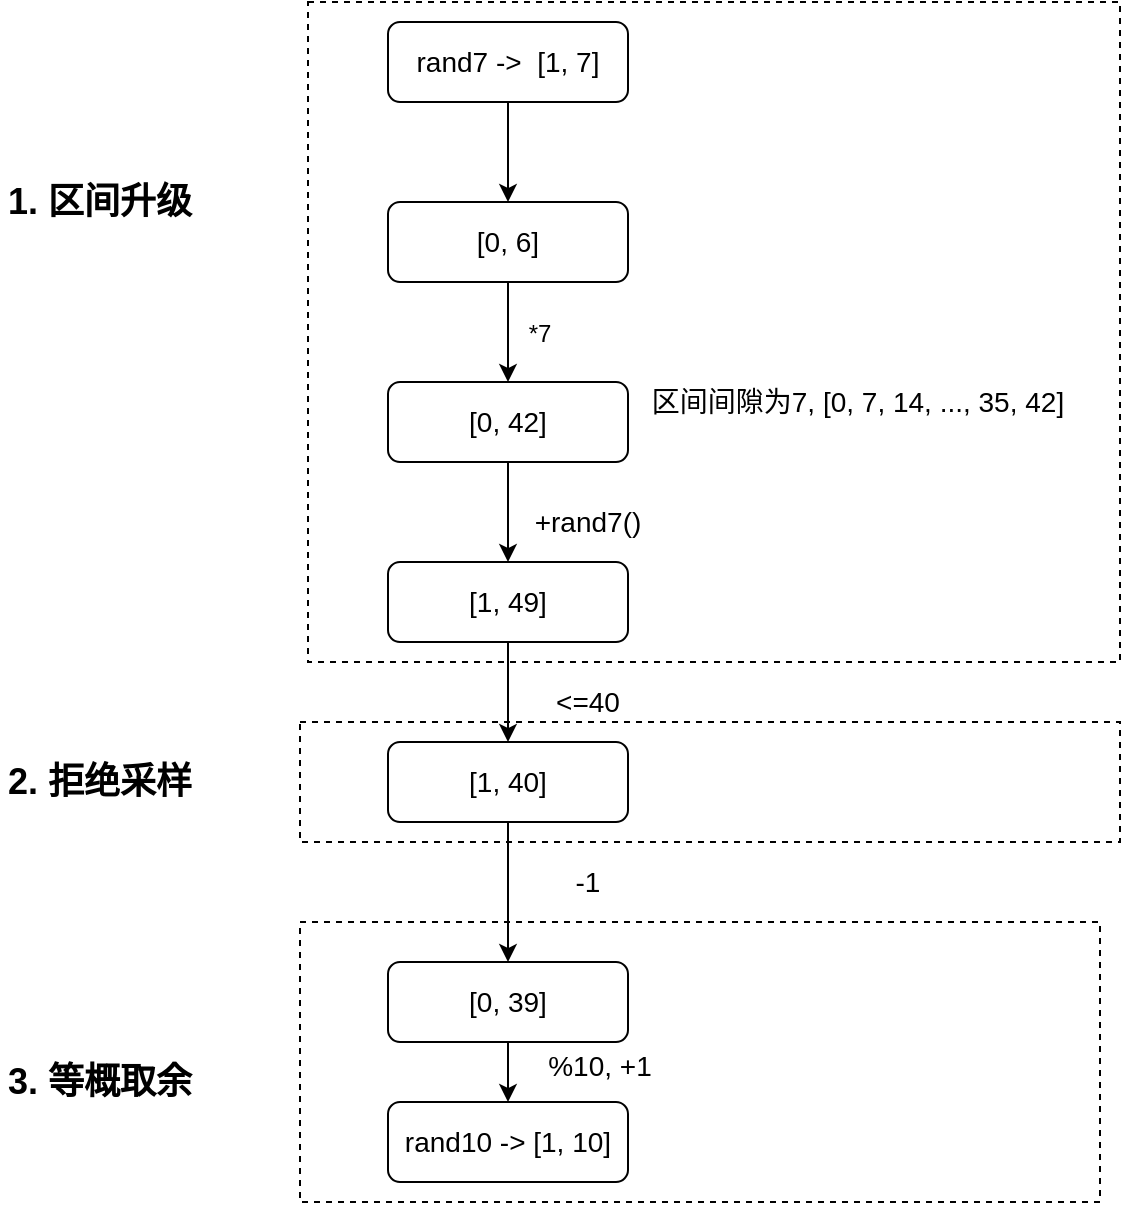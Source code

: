 <mxfile version="13.6.5" type="github">
  <diagram id="C5RBs43oDa-KdzZeNtuy" name="Page-1">
    <mxGraphModel dx="1355" dy="806" grid="1" gridSize="10" guides="1" tooltips="1" connect="1" arrows="1" fold="1" page="1" pageScale="1" pageWidth="827" pageHeight="1169" math="0" shadow="0">
      <root>
        <mxCell id="WIyWlLk6GJQsqaUBKTNV-0" />
        <mxCell id="WIyWlLk6GJQsqaUBKTNV-1" parent="WIyWlLk6GJQsqaUBKTNV-0" />
        <mxCell id="gUsPMfEp7Qb1vzYHjpZl-29" value="" style="rounded=0;whiteSpace=wrap;html=1;dashed=1;" vertex="1" parent="WIyWlLk6GJQsqaUBKTNV-1">
          <mxGeometry x="310" y="520" width="400" height="140" as="geometry" />
        </mxCell>
        <mxCell id="gUsPMfEp7Qb1vzYHjpZl-20" value="" style="rounded=0;whiteSpace=wrap;html=1;dashed=1;" vertex="1" parent="WIyWlLk6GJQsqaUBKTNV-1">
          <mxGeometry x="310" y="420" width="410" height="60" as="geometry" />
        </mxCell>
        <mxCell id="gUsPMfEp7Qb1vzYHjpZl-18" value="" style="rounded=0;whiteSpace=wrap;html=1;dashed=1;" vertex="1" parent="WIyWlLk6GJQsqaUBKTNV-1">
          <mxGeometry x="314" y="60" width="406" height="330" as="geometry" />
        </mxCell>
        <mxCell id="gUsPMfEp7Qb1vzYHjpZl-4" style="edgeStyle=orthogonalEdgeStyle;rounded=0;orthogonalLoop=1;jettySize=auto;html=1;exitX=0.5;exitY=1;exitDx=0;exitDy=0;entryX=0.5;entryY=0;entryDx=0;entryDy=0;" edge="1" parent="WIyWlLk6GJQsqaUBKTNV-1" source="WIyWlLk6GJQsqaUBKTNV-7" target="WIyWlLk6GJQsqaUBKTNV-12">
          <mxGeometry relative="1" as="geometry" />
        </mxCell>
        <mxCell id="WIyWlLk6GJQsqaUBKTNV-7" value="&lt;font style=&quot;font-size: 14px&quot;&gt;rand7 -&amp;gt;&amp;nbsp; [1, 7]&lt;/font&gt;" style="rounded=1;whiteSpace=wrap;html=1;fontSize=12;glass=0;strokeWidth=1;shadow=0;" parent="WIyWlLk6GJQsqaUBKTNV-1" vertex="1">
          <mxGeometry x="354" y="70" width="120" height="40" as="geometry" />
        </mxCell>
        <mxCell id="gUsPMfEp7Qb1vzYHjpZl-6" style="edgeStyle=orthogonalEdgeStyle;rounded=0;orthogonalLoop=1;jettySize=auto;html=1;exitX=0.5;exitY=1;exitDx=0;exitDy=0;" edge="1" parent="WIyWlLk6GJQsqaUBKTNV-1" source="WIyWlLk6GJQsqaUBKTNV-12" target="gUsPMfEp7Qb1vzYHjpZl-5">
          <mxGeometry relative="1" as="geometry" />
        </mxCell>
        <mxCell id="WIyWlLk6GJQsqaUBKTNV-12" value="&lt;font style=&quot;font-size: 14px&quot;&gt;[0, 6]&lt;/font&gt;" style="rounded=1;whiteSpace=wrap;html=1;fontSize=12;glass=0;strokeWidth=1;shadow=0;" parent="WIyWlLk6GJQsqaUBKTNV-1" vertex="1">
          <mxGeometry x="354" y="160" width="120" height="40" as="geometry" />
        </mxCell>
        <mxCell id="gUsPMfEp7Qb1vzYHjpZl-11" style="edgeStyle=orthogonalEdgeStyle;rounded=0;orthogonalLoop=1;jettySize=auto;html=1;entryX=0.5;entryY=0;entryDx=0;entryDy=0;" edge="1" parent="WIyWlLk6GJQsqaUBKTNV-1" source="gUsPMfEp7Qb1vzYHjpZl-5" target="gUsPMfEp7Qb1vzYHjpZl-9">
          <mxGeometry relative="1" as="geometry" />
        </mxCell>
        <mxCell id="gUsPMfEp7Qb1vzYHjpZl-5" value="&lt;font style=&quot;font-size: 14px&quot;&gt;[0, 42]&lt;/font&gt;" style="rounded=1;whiteSpace=wrap;html=1;fontSize=12;glass=0;strokeWidth=1;shadow=0;" vertex="1" parent="WIyWlLk6GJQsqaUBKTNV-1">
          <mxGeometry x="354" y="250" width="120" height="40" as="geometry" />
        </mxCell>
        <mxCell id="gUsPMfEp7Qb1vzYHjpZl-7" value="*7" style="text;html=1;strokeColor=none;fillColor=none;align=center;verticalAlign=middle;whiteSpace=wrap;rounded=0;" vertex="1" parent="WIyWlLk6GJQsqaUBKTNV-1">
          <mxGeometry x="410" y="216" width="40" height="20" as="geometry" />
        </mxCell>
        <mxCell id="gUsPMfEp7Qb1vzYHjpZl-23" value="" style="edgeStyle=orthogonalEdgeStyle;rounded=0;orthogonalLoop=1;jettySize=auto;html=1;" edge="1" parent="WIyWlLk6GJQsqaUBKTNV-1" source="gUsPMfEp7Qb1vzYHjpZl-9" target="gUsPMfEp7Qb1vzYHjpZl-16">
          <mxGeometry relative="1" as="geometry" />
        </mxCell>
        <mxCell id="gUsPMfEp7Qb1vzYHjpZl-9" value="&lt;span style=&quot;font-size: 14px&quot;&gt;[1, 49]&lt;/span&gt;" style="rounded=1;whiteSpace=wrap;html=1;fontSize=12;glass=0;strokeWidth=1;shadow=0;" vertex="1" parent="WIyWlLk6GJQsqaUBKTNV-1">
          <mxGeometry x="354" y="340" width="120" height="40" as="geometry" />
        </mxCell>
        <mxCell id="gUsPMfEp7Qb1vzYHjpZl-10" value="&lt;font style=&quot;font-size: 14px&quot;&gt;区间间隙为7, [0, 7, 14, ..., 35, 42]&lt;/font&gt;" style="text;html=1;strokeColor=none;fillColor=none;align=center;verticalAlign=middle;whiteSpace=wrap;rounded=0;" vertex="1" parent="WIyWlLk6GJQsqaUBKTNV-1">
          <mxGeometry x="474" y="250" width="230" height="20" as="geometry" />
        </mxCell>
        <mxCell id="gUsPMfEp7Qb1vzYHjpZl-12" value="&lt;font style=&quot;font-size: 14px&quot;&gt;+rand7()&lt;/font&gt;" style="text;html=1;strokeColor=none;fillColor=none;align=center;verticalAlign=middle;whiteSpace=wrap;rounded=0;" vertex="1" parent="WIyWlLk6GJQsqaUBKTNV-1">
          <mxGeometry x="434" y="310" width="40" height="20" as="geometry" />
        </mxCell>
        <mxCell id="gUsPMfEp7Qb1vzYHjpZl-15" value="&lt;font style=&quot;font-size: 18px&quot;&gt;&lt;b&gt;1. 区间升级&lt;/b&gt;&lt;/font&gt;" style="text;html=1;strokeColor=none;fillColor=none;align=center;verticalAlign=middle;whiteSpace=wrap;rounded=0;dashed=1;" vertex="1" parent="WIyWlLk6GJQsqaUBKTNV-1">
          <mxGeometry x="160" y="150" width="100" height="20" as="geometry" />
        </mxCell>
        <mxCell id="gUsPMfEp7Qb1vzYHjpZl-26" value="" style="edgeStyle=orthogonalEdgeStyle;rounded=0;orthogonalLoop=1;jettySize=auto;html=1;" edge="1" parent="WIyWlLk6GJQsqaUBKTNV-1" source="gUsPMfEp7Qb1vzYHjpZl-16" target="gUsPMfEp7Qb1vzYHjpZl-25">
          <mxGeometry relative="1" as="geometry" />
        </mxCell>
        <mxCell id="gUsPMfEp7Qb1vzYHjpZl-16" value="&lt;span style=&quot;font-size: 14px&quot;&gt;[1, 40]&lt;/span&gt;" style="rounded=1;whiteSpace=wrap;html=1;fontSize=12;glass=0;strokeWidth=1;shadow=0;" vertex="1" parent="WIyWlLk6GJQsqaUBKTNV-1">
          <mxGeometry x="354" y="430" width="120" height="40" as="geometry" />
        </mxCell>
        <mxCell id="gUsPMfEp7Qb1vzYHjpZl-24" value="&lt;b&gt;&lt;font style=&quot;font-size: 18px&quot;&gt;2. 拒绝采样&lt;/font&gt;&lt;/b&gt;" style="text;html=1;strokeColor=none;fillColor=none;align=center;verticalAlign=middle;whiteSpace=wrap;rounded=0;dashed=1;" vertex="1" parent="WIyWlLk6GJQsqaUBKTNV-1">
          <mxGeometry x="160" y="440" width="100" height="20" as="geometry" />
        </mxCell>
        <mxCell id="gUsPMfEp7Qb1vzYHjpZl-30" value="" style="edgeStyle=orthogonalEdgeStyle;rounded=0;orthogonalLoop=1;jettySize=auto;html=1;" edge="1" parent="WIyWlLk6GJQsqaUBKTNV-1" source="gUsPMfEp7Qb1vzYHjpZl-25" target="gUsPMfEp7Qb1vzYHjpZl-27">
          <mxGeometry relative="1" as="geometry" />
        </mxCell>
        <mxCell id="gUsPMfEp7Qb1vzYHjpZl-25" value="&lt;span style=&quot;font-size: 14px&quot;&gt;[0, 39]&lt;/span&gt;" style="rounded=1;whiteSpace=wrap;html=1;fontSize=12;glass=0;strokeWidth=1;shadow=0;" vertex="1" parent="WIyWlLk6GJQsqaUBKTNV-1">
          <mxGeometry x="354" y="540" width="120" height="40" as="geometry" />
        </mxCell>
        <mxCell id="gUsPMfEp7Qb1vzYHjpZl-27" value="&lt;span style=&quot;font-size: 14px&quot;&gt;rand10 -&amp;gt; [1, 10]&lt;/span&gt;" style="rounded=1;whiteSpace=wrap;html=1;fontSize=12;glass=0;strokeWidth=1;shadow=0;" vertex="1" parent="WIyWlLk6GJQsqaUBKTNV-1">
          <mxGeometry x="354" y="610" width="120" height="40" as="geometry" />
        </mxCell>
        <mxCell id="gUsPMfEp7Qb1vzYHjpZl-31" value="&lt;span style=&quot;font-size: 14px&quot;&gt;&amp;lt;=40&lt;/span&gt;" style="text;html=1;strokeColor=none;fillColor=none;align=center;verticalAlign=middle;whiteSpace=wrap;rounded=0;" vertex="1" parent="WIyWlLk6GJQsqaUBKTNV-1">
          <mxGeometry x="434" y="400" width="40" height="20" as="geometry" />
        </mxCell>
        <mxCell id="gUsPMfEp7Qb1vzYHjpZl-32" value="&lt;span style=&quot;font-size: 14px&quot;&gt;-1&lt;/span&gt;" style="text;html=1;strokeColor=none;fillColor=none;align=center;verticalAlign=middle;whiteSpace=wrap;rounded=0;" vertex="1" parent="WIyWlLk6GJQsqaUBKTNV-1">
          <mxGeometry x="434" y="490" width="40" height="20" as="geometry" />
        </mxCell>
        <mxCell id="gUsPMfEp7Qb1vzYHjpZl-34" value="&lt;span style=&quot;font-size: 14px&quot;&gt;%10, +1&lt;/span&gt;" style="text;html=1;strokeColor=none;fillColor=none;align=center;verticalAlign=middle;whiteSpace=wrap;rounded=0;" vertex="1" parent="WIyWlLk6GJQsqaUBKTNV-1">
          <mxGeometry x="420" y="584.5" width="80" height="15" as="geometry" />
        </mxCell>
        <mxCell id="gUsPMfEp7Qb1vzYHjpZl-35" value="&lt;span style=&quot;font-size: 18px&quot;&gt;&lt;b&gt;3. 等概取余&lt;/b&gt;&lt;/span&gt;" style="text;html=1;strokeColor=none;fillColor=none;align=center;verticalAlign=middle;whiteSpace=wrap;rounded=0;dashed=1;" vertex="1" parent="WIyWlLk6GJQsqaUBKTNV-1">
          <mxGeometry x="160" y="590" width="100" height="20" as="geometry" />
        </mxCell>
      </root>
    </mxGraphModel>
  </diagram>
</mxfile>
